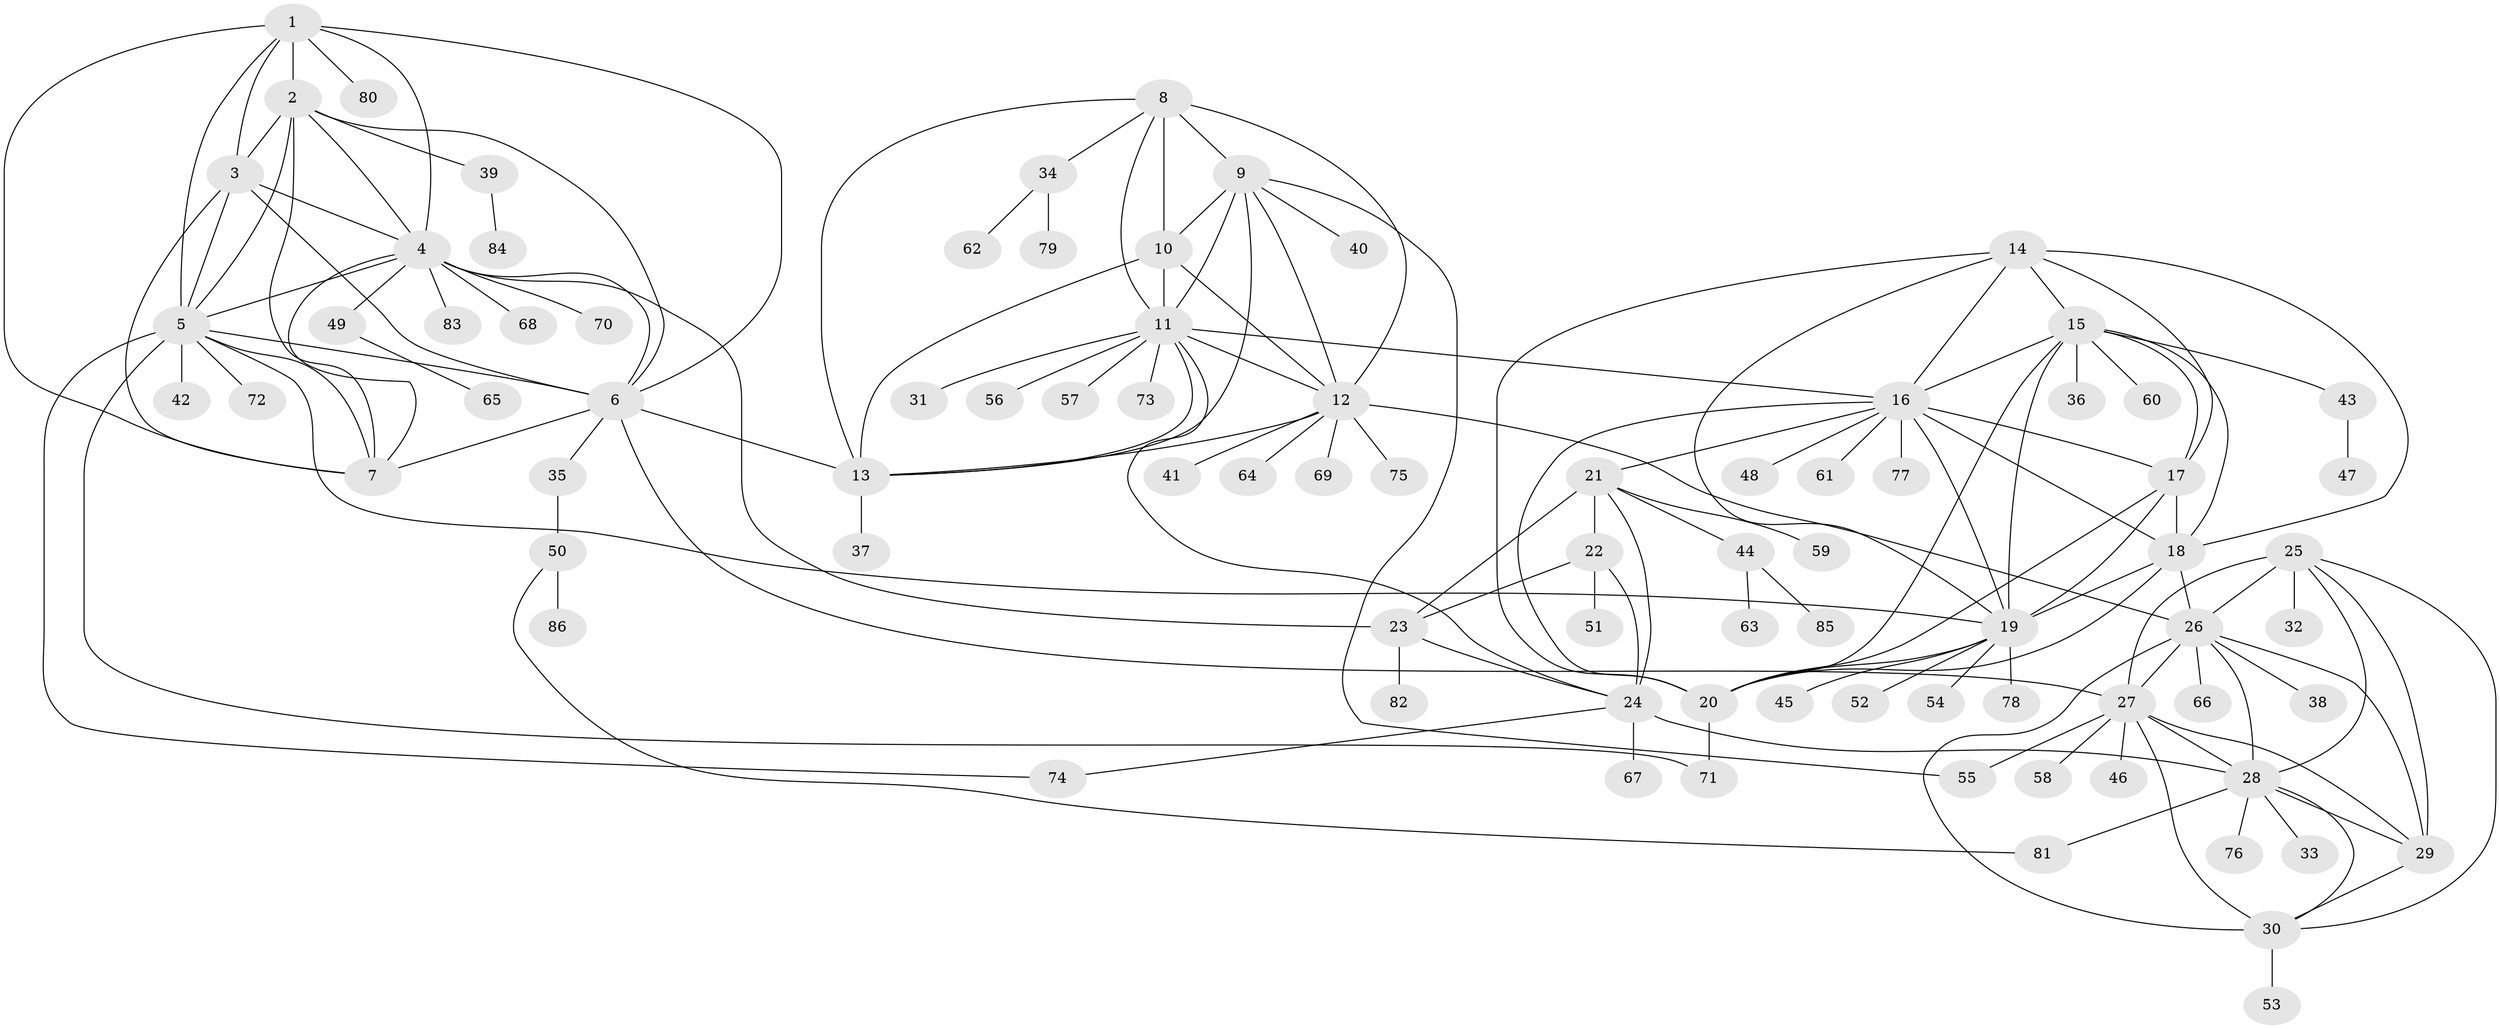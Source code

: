 // original degree distribution, {8: 0.035211267605633804, 6: 0.04225352112676056, 12: 0.035211267605633804, 10: 0.035211267605633804, 9: 0.04225352112676056, 13: 0.007042253521126761, 7: 0.014084507042253521, 11: 0.035211267605633804, 1: 0.6267605633802817, 3: 0.035211267605633804, 2: 0.09154929577464789}
// Generated by graph-tools (version 1.1) at 2025/52/03/04/25 22:52:14]
// undirected, 86 vertices, 148 edges
graph export_dot {
  node [color=gray90,style=filled];
  1;
  2;
  3;
  4;
  5;
  6;
  7;
  8;
  9;
  10;
  11;
  12;
  13;
  14;
  15;
  16;
  17;
  18;
  19;
  20;
  21;
  22;
  23;
  24;
  25;
  26;
  27;
  28;
  29;
  30;
  31;
  32;
  33;
  34;
  35;
  36;
  37;
  38;
  39;
  40;
  41;
  42;
  43;
  44;
  45;
  46;
  47;
  48;
  49;
  50;
  51;
  52;
  53;
  54;
  55;
  56;
  57;
  58;
  59;
  60;
  61;
  62;
  63;
  64;
  65;
  66;
  67;
  68;
  69;
  70;
  71;
  72;
  73;
  74;
  75;
  76;
  77;
  78;
  79;
  80;
  81;
  82;
  83;
  84;
  85;
  86;
  1 -- 2 [weight=1.0];
  1 -- 3 [weight=1.0];
  1 -- 4 [weight=1.0];
  1 -- 5 [weight=1.0];
  1 -- 6 [weight=1.0];
  1 -- 7 [weight=1.0];
  1 -- 80 [weight=1.0];
  2 -- 3 [weight=1.0];
  2 -- 4 [weight=1.0];
  2 -- 5 [weight=1.0];
  2 -- 6 [weight=1.0];
  2 -- 7 [weight=1.0];
  2 -- 39 [weight=1.0];
  3 -- 4 [weight=1.0];
  3 -- 5 [weight=1.0];
  3 -- 6 [weight=1.0];
  3 -- 7 [weight=2.0];
  4 -- 5 [weight=1.0];
  4 -- 6 [weight=1.0];
  4 -- 7 [weight=1.0];
  4 -- 23 [weight=1.0];
  4 -- 49 [weight=1.0];
  4 -- 68 [weight=1.0];
  4 -- 70 [weight=1.0];
  4 -- 83 [weight=1.0];
  5 -- 6 [weight=1.0];
  5 -- 7 [weight=1.0];
  5 -- 19 [weight=1.0];
  5 -- 42 [weight=1.0];
  5 -- 71 [weight=1.0];
  5 -- 72 [weight=1.0];
  5 -- 74 [weight=1.0];
  6 -- 7 [weight=1.0];
  6 -- 13 [weight=1.0];
  6 -- 27 [weight=1.0];
  6 -- 35 [weight=1.0];
  8 -- 9 [weight=1.0];
  8 -- 10 [weight=2.0];
  8 -- 11 [weight=1.0];
  8 -- 12 [weight=1.0];
  8 -- 13 [weight=1.0];
  8 -- 34 [weight=1.0];
  9 -- 10 [weight=2.0];
  9 -- 11 [weight=1.0];
  9 -- 12 [weight=1.0];
  9 -- 13 [weight=1.0];
  9 -- 40 [weight=1.0];
  9 -- 55 [weight=1.0];
  10 -- 11 [weight=2.0];
  10 -- 12 [weight=2.0];
  10 -- 13 [weight=2.0];
  11 -- 12 [weight=1.0];
  11 -- 13 [weight=1.0];
  11 -- 16 [weight=1.0];
  11 -- 24 [weight=1.0];
  11 -- 31 [weight=1.0];
  11 -- 56 [weight=1.0];
  11 -- 57 [weight=1.0];
  11 -- 73 [weight=1.0];
  12 -- 13 [weight=1.0];
  12 -- 26 [weight=1.0];
  12 -- 41 [weight=1.0];
  12 -- 64 [weight=1.0];
  12 -- 69 [weight=1.0];
  12 -- 75 [weight=1.0];
  13 -- 37 [weight=1.0];
  14 -- 15 [weight=1.0];
  14 -- 16 [weight=1.0];
  14 -- 17 [weight=1.0];
  14 -- 18 [weight=1.0];
  14 -- 19 [weight=1.0];
  14 -- 20 [weight=1.0];
  15 -- 16 [weight=1.0];
  15 -- 17 [weight=1.0];
  15 -- 18 [weight=1.0];
  15 -- 19 [weight=1.0];
  15 -- 20 [weight=1.0];
  15 -- 36 [weight=1.0];
  15 -- 43 [weight=1.0];
  15 -- 60 [weight=1.0];
  16 -- 17 [weight=1.0];
  16 -- 18 [weight=1.0];
  16 -- 19 [weight=1.0];
  16 -- 20 [weight=1.0];
  16 -- 21 [weight=1.0];
  16 -- 48 [weight=1.0];
  16 -- 61 [weight=1.0];
  16 -- 77 [weight=1.0];
  17 -- 18 [weight=5.0];
  17 -- 19 [weight=1.0];
  17 -- 20 [weight=1.0];
  18 -- 19 [weight=1.0];
  18 -- 20 [weight=1.0];
  18 -- 26 [weight=1.0];
  19 -- 20 [weight=1.0];
  19 -- 45 [weight=1.0];
  19 -- 52 [weight=1.0];
  19 -- 54 [weight=1.0];
  19 -- 78 [weight=1.0];
  20 -- 71 [weight=2.0];
  21 -- 22 [weight=4.0];
  21 -- 23 [weight=1.0];
  21 -- 24 [weight=1.0];
  21 -- 44 [weight=1.0];
  21 -- 59 [weight=1.0];
  22 -- 23 [weight=4.0];
  22 -- 24 [weight=4.0];
  22 -- 51 [weight=4.0];
  23 -- 24 [weight=1.0];
  23 -- 82 [weight=1.0];
  24 -- 28 [weight=1.0];
  24 -- 67 [weight=1.0];
  24 -- 74 [weight=1.0];
  25 -- 26 [weight=1.0];
  25 -- 27 [weight=2.0];
  25 -- 28 [weight=1.0];
  25 -- 29 [weight=1.0];
  25 -- 30 [weight=1.0];
  25 -- 32 [weight=2.0];
  26 -- 27 [weight=2.0];
  26 -- 28 [weight=1.0];
  26 -- 29 [weight=1.0];
  26 -- 30 [weight=1.0];
  26 -- 38 [weight=1.0];
  26 -- 66 [weight=1.0];
  27 -- 28 [weight=2.0];
  27 -- 29 [weight=3.0];
  27 -- 30 [weight=2.0];
  27 -- 46 [weight=1.0];
  27 -- 55 [weight=1.0];
  27 -- 58 [weight=1.0];
  28 -- 29 [weight=1.0];
  28 -- 30 [weight=1.0];
  28 -- 33 [weight=1.0];
  28 -- 76 [weight=1.0];
  28 -- 81 [weight=1.0];
  29 -- 30 [weight=1.0];
  30 -- 53 [weight=4.0];
  34 -- 62 [weight=1.0];
  34 -- 79 [weight=1.0];
  35 -- 50 [weight=1.0];
  39 -- 84 [weight=1.0];
  43 -- 47 [weight=1.0];
  44 -- 63 [weight=1.0];
  44 -- 85 [weight=1.0];
  49 -- 65 [weight=1.0];
  50 -- 81 [weight=1.0];
  50 -- 86 [weight=1.0];
}
